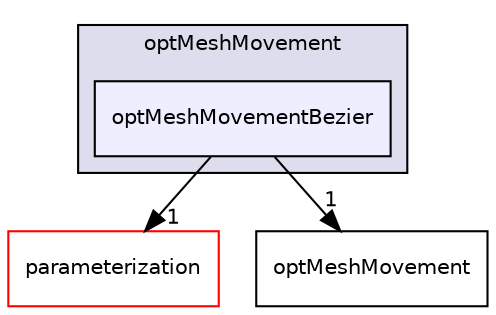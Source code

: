 digraph "src/optimisation/adjointOptimisation/adjoint/optimisation/optMeshMovement/optMeshMovementBezier" {
  bgcolor=transparent;
  compound=true
  node [ fontsize="10", fontname="Helvetica"];
  edge [ labelfontsize="10", labelfontname="Helvetica"];
  subgraph clusterdir_f33cf6d3df2df90519c8bae008080c01 {
    graph [ bgcolor="#ddddee", pencolor="black", label="optMeshMovement" fontname="Helvetica", fontsize="10", URL="dir_f33cf6d3df2df90519c8bae008080c01.html"]
  dir_d852da442223a29840000936b33d939e [shape=box, label="optMeshMovementBezier", style="filled", fillcolor="#eeeeff", pencolor="black", URL="dir_d852da442223a29840000936b33d939e.html"];
  }
  dir_b99de617d441e60a7bad4cdf0a5e480b [shape=box label="parameterization" color="red" URL="dir_b99de617d441e60a7bad4cdf0a5e480b.html"];
  dir_09a1049f63232b02df57dfefdc67d2c6 [shape=box label="optMeshMovement" URL="dir_09a1049f63232b02df57dfefdc67d2c6.html"];
  dir_d852da442223a29840000936b33d939e->dir_b99de617d441e60a7bad4cdf0a5e480b [headlabel="1", labeldistance=1.5 headhref="dir_002868_002883.html"];
  dir_d852da442223a29840000936b33d939e->dir_09a1049f63232b02df57dfefdc67d2c6 [headlabel="1", labeldistance=1.5 headhref="dir_002868_002867.html"];
}
